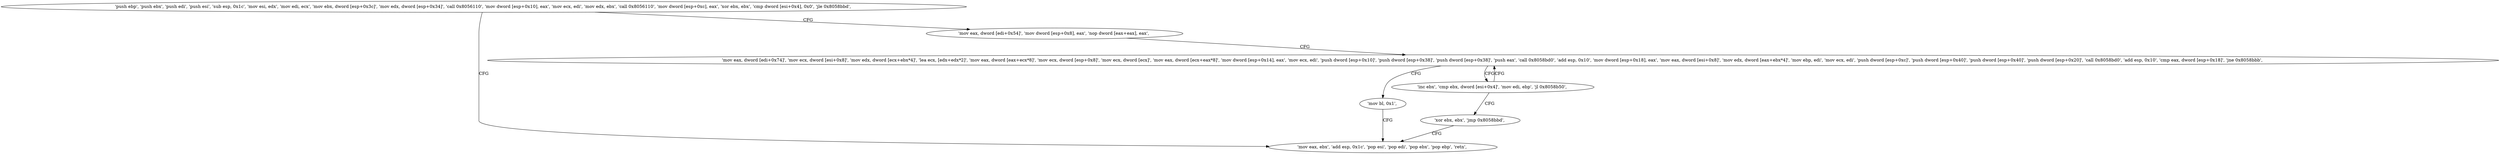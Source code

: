 digraph "func" {
"134581008" [label = "'push ebp', 'push ebx', 'push edi', 'push esi', 'sub esp, 0x1c', 'mov esi, edx', 'mov edi, ecx', 'mov ebx, dword [esp+0x3c]', 'mov edx, dword [esp+0x34]', 'call 0x8056110', 'mov dword [esp+0x10], eax', 'mov ecx, edi', 'mov edx, ebx', 'call 0x8056110', 'mov dword [esp+0xc], eax', 'xor ebx, ebx', 'cmp dword [esi+0x4], 0x0', 'jle 0x8058bbd', " ]
"134581181" [label = "'mov eax, ebx', 'add esp, 0x1c', 'pop esi', 'pop edi', 'pop ebx', 'pop ebp', 'retn', " ]
"134581057" [label = "'mov eax, dword [edi+0x54]', 'mov dword [esp+0x8], eax', 'nop dword [eax+eax], eax', " ]
"134581072" [label = "'mov eax, dword [edi+0x74]', 'mov ecx, dword [esi+0x8]', 'mov edx, dword [ecx+ebx*4]', 'lea ecx, [edx+edx*2]', 'mov eax, dword [eax+ecx*8]', 'mov ecx, dword [esp+0x8]', 'mov ecx, dword [ecx]', 'mov eax, dword [ecx+eax*8]', 'mov dword [esp+0x14], eax', 'mov ecx, edi', 'push dword [esp+0x10]', 'push dword [esp+0x38]', 'push dword [esp+0x38]', 'push eax', 'call 0x8058bd0', 'add esp, 0x10', 'mov dword [esp+0x18], eax', 'mov eax, dword [esi+0x8]', 'mov edx, dword [eax+ebx*4]', 'mov ebp, edi', 'mov ecx, edi', 'push dword [esp+0xc]', 'push dword [esp+0x40]', 'push dword [esp+0x40]', 'push dword [esp+0x20]', 'call 0x8058bd0', 'add esp, 0x10', 'cmp eax, dword [esp+0x18]', 'jne 0x8058bbb', " ]
"134581179" [label = "'mov bl, 0x1', " ]
"134581167" [label = "'inc ebx', 'cmp ebx, dword [esi+0x4]', 'mov edi, ebp', 'jl 0x8058b50', " ]
"134581175" [label = "'xor ebx, ebx', 'jmp 0x8058bbd', " ]
"134581008" -> "134581181" [ label = "CFG" ]
"134581008" -> "134581057" [ label = "CFG" ]
"134581057" -> "134581072" [ label = "CFG" ]
"134581072" -> "134581179" [ label = "CFG" ]
"134581072" -> "134581167" [ label = "CFG" ]
"134581179" -> "134581181" [ label = "CFG" ]
"134581167" -> "134581072" [ label = "CFG" ]
"134581167" -> "134581175" [ label = "CFG" ]
"134581175" -> "134581181" [ label = "CFG" ]
}
